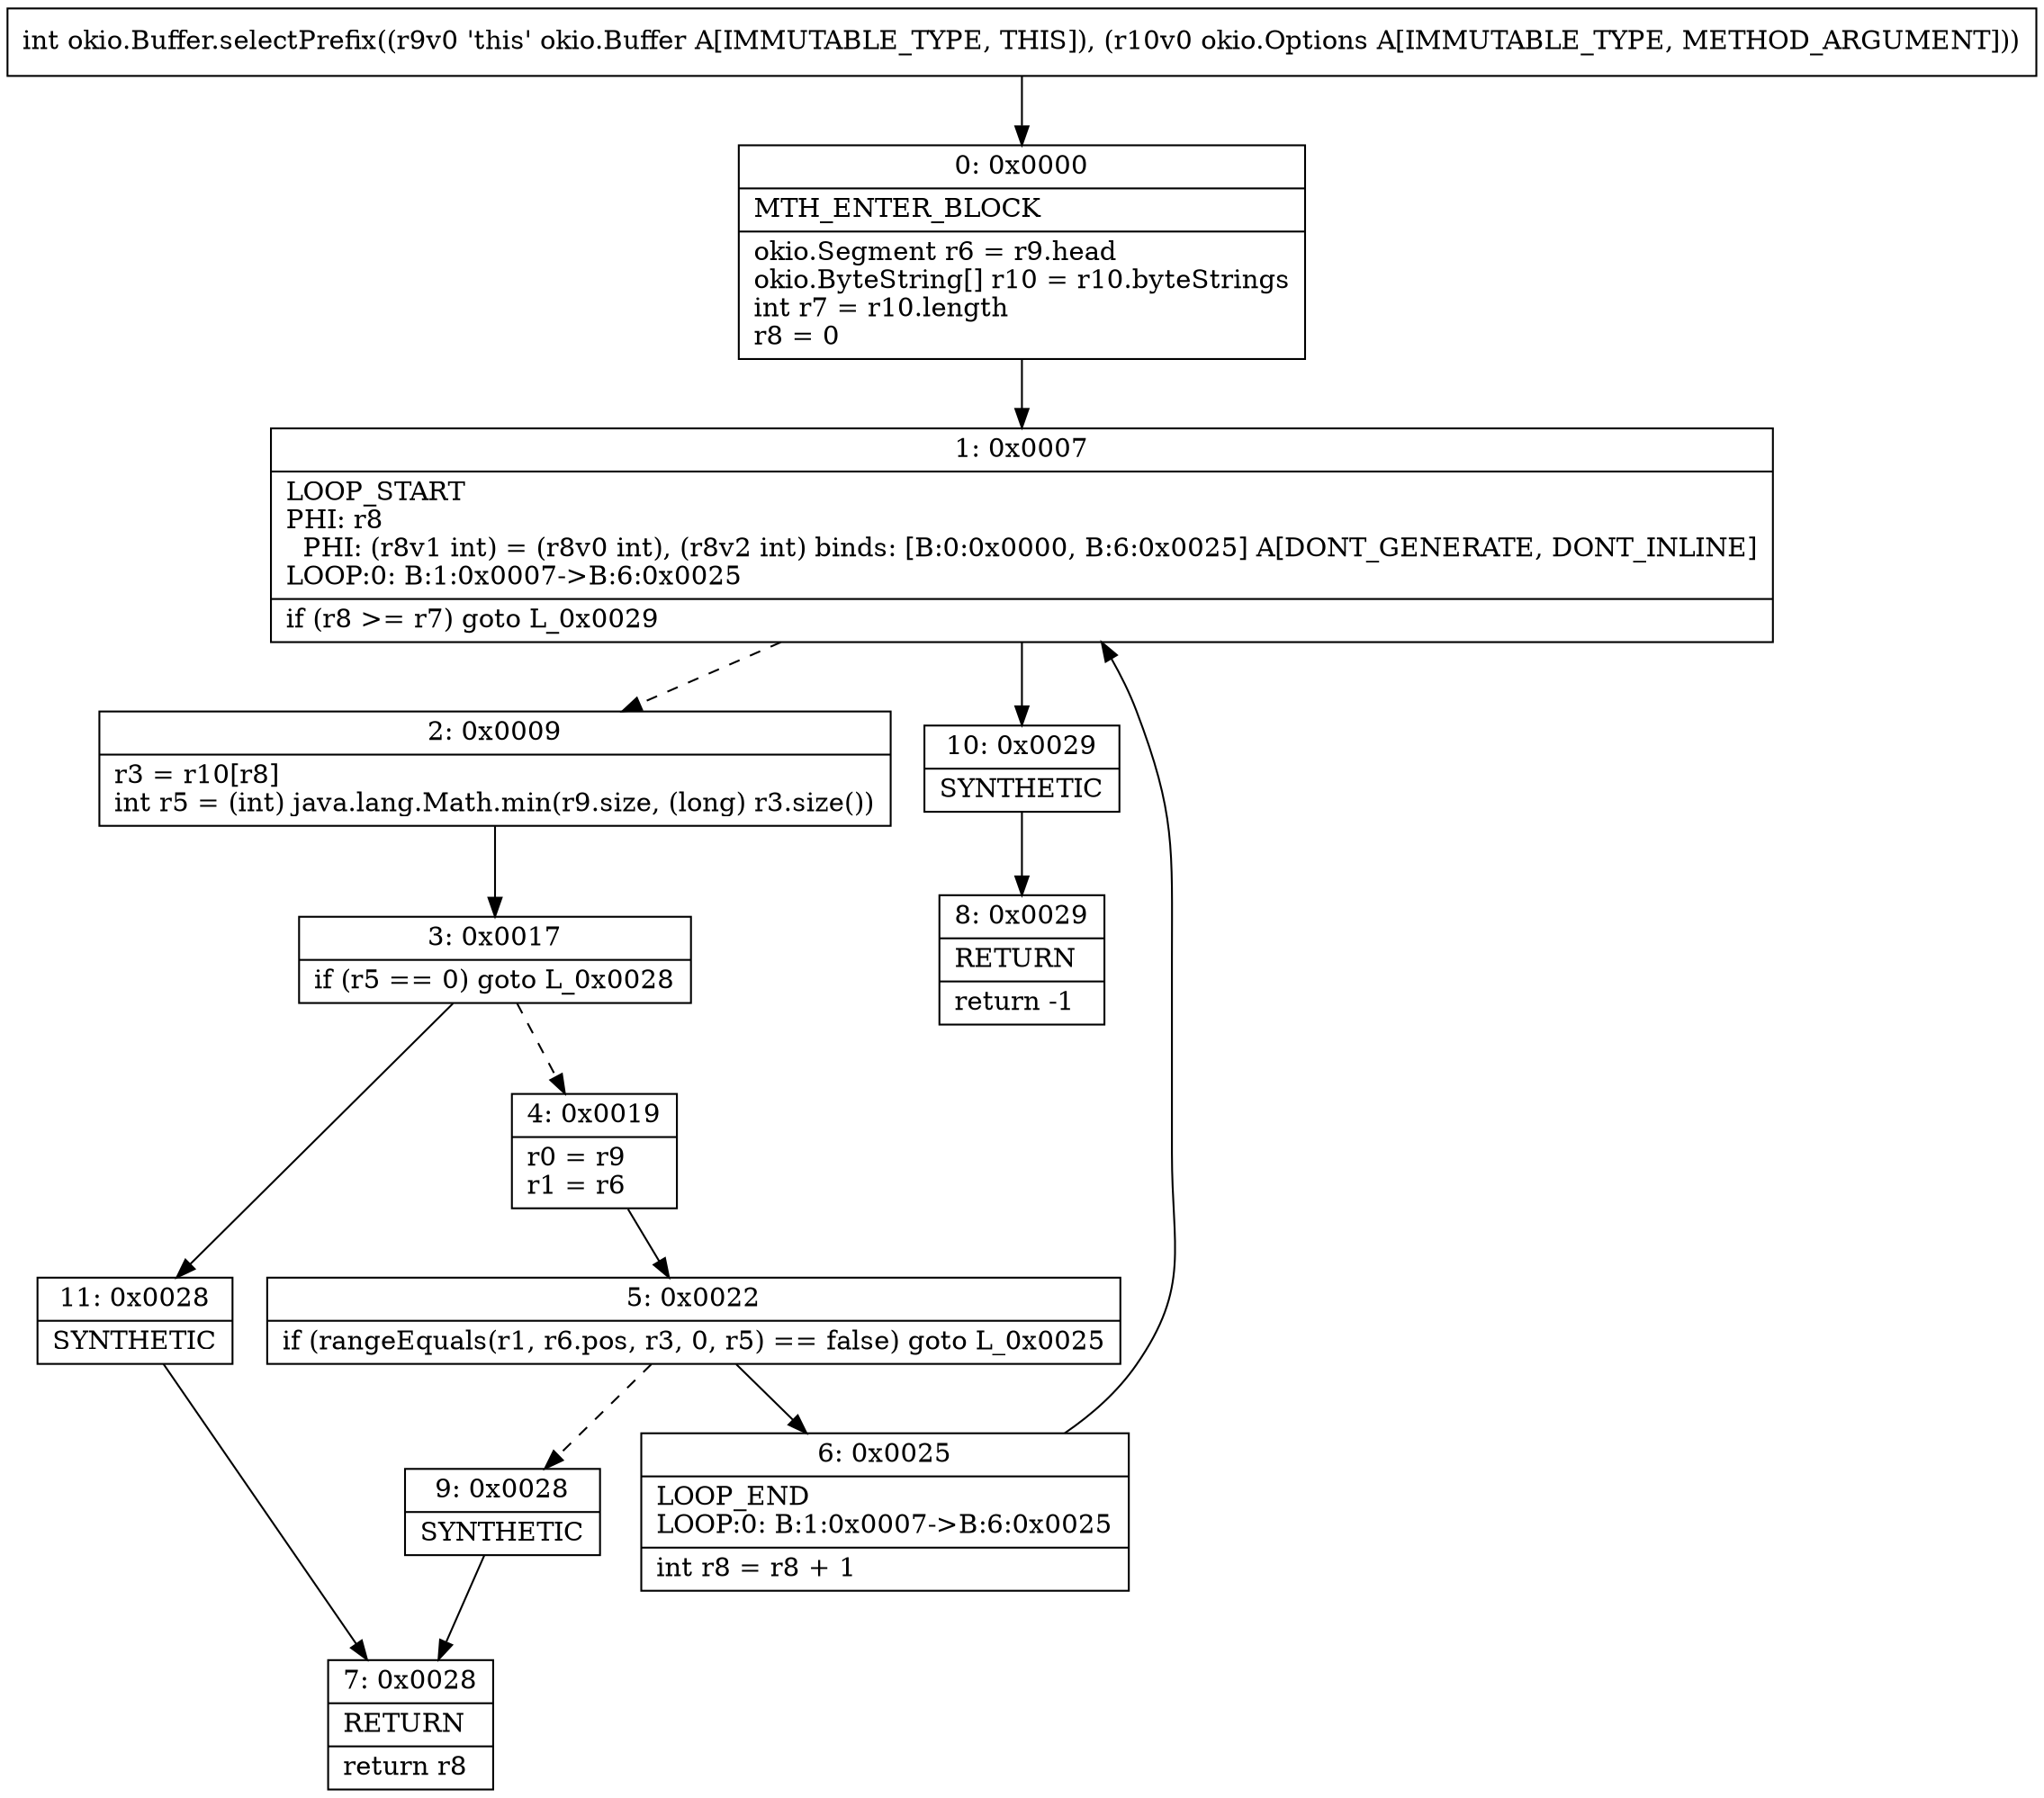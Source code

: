 digraph "CFG forokio.Buffer.selectPrefix(Lokio\/Options;)I" {
Node_0 [shape=record,label="{0\:\ 0x0000|MTH_ENTER_BLOCK\l|okio.Segment r6 = r9.head\lokio.ByteString[] r10 = r10.byteStrings\lint r7 = r10.length\lr8 = 0\l}"];
Node_1 [shape=record,label="{1\:\ 0x0007|LOOP_START\lPHI: r8 \l  PHI: (r8v1 int) = (r8v0 int), (r8v2 int) binds: [B:0:0x0000, B:6:0x0025] A[DONT_GENERATE, DONT_INLINE]\lLOOP:0: B:1:0x0007\-\>B:6:0x0025\l|if (r8 \>= r7) goto L_0x0029\l}"];
Node_2 [shape=record,label="{2\:\ 0x0009|r3 = r10[r8]\lint r5 = (int) java.lang.Math.min(r9.size, (long) r3.size())\l}"];
Node_3 [shape=record,label="{3\:\ 0x0017|if (r5 == 0) goto L_0x0028\l}"];
Node_4 [shape=record,label="{4\:\ 0x0019|r0 = r9\lr1 = r6\l}"];
Node_5 [shape=record,label="{5\:\ 0x0022|if (rangeEquals(r1, r6.pos, r3, 0, r5) == false) goto L_0x0025\l}"];
Node_6 [shape=record,label="{6\:\ 0x0025|LOOP_END\lLOOP:0: B:1:0x0007\-\>B:6:0x0025\l|int r8 = r8 + 1\l}"];
Node_7 [shape=record,label="{7\:\ 0x0028|RETURN\l|return r8\l}"];
Node_8 [shape=record,label="{8\:\ 0x0029|RETURN\l|return \-1\l}"];
Node_9 [shape=record,label="{9\:\ 0x0028|SYNTHETIC\l}"];
Node_10 [shape=record,label="{10\:\ 0x0029|SYNTHETIC\l}"];
Node_11 [shape=record,label="{11\:\ 0x0028|SYNTHETIC\l}"];
MethodNode[shape=record,label="{int okio.Buffer.selectPrefix((r9v0 'this' okio.Buffer A[IMMUTABLE_TYPE, THIS]), (r10v0 okio.Options A[IMMUTABLE_TYPE, METHOD_ARGUMENT])) }"];
MethodNode -> Node_0;
Node_0 -> Node_1;
Node_1 -> Node_2[style=dashed];
Node_1 -> Node_10;
Node_2 -> Node_3;
Node_3 -> Node_4[style=dashed];
Node_3 -> Node_11;
Node_4 -> Node_5;
Node_5 -> Node_6;
Node_5 -> Node_9[style=dashed];
Node_6 -> Node_1;
Node_9 -> Node_7;
Node_10 -> Node_8;
Node_11 -> Node_7;
}

